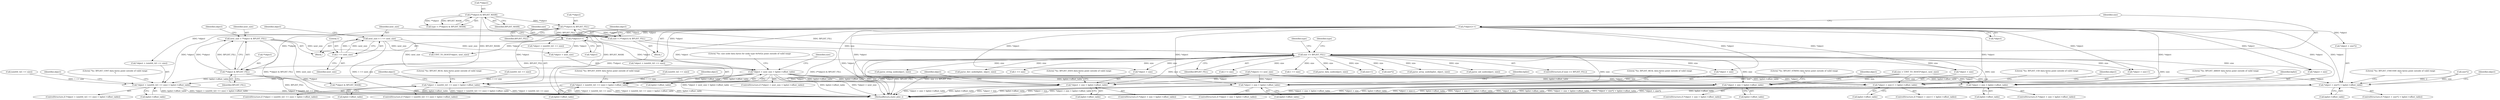 digraph "0_libplist_32ee5213fe64f1e10ec76c1ee861ee6f233120dd@pointer" {
"1000187" [label="(Call,*object + next_size > bplist->offset_table)"];
"1000178" [label="(Call,(*object)++)"];
"1000131" [label="(Call,(*object)++)"];
"1000181" [label="(Call,next_size = 1 << next_size)"];
"1000183" [label="(Call,1 << next_size)"];
"1000150" [label="(Call,next_size = **object & BPLIST_FILL)"];
"1000152" [label="(Call,**object & BPLIST_FILL)"];
"1000126" [label="(Call,(**object) & BPLIST_FILL)"];
"1000119" [label="(Call,(**object) & BPLIST_MASK)"];
"1000135" [label="(Call,size == BPLIST_FILL)"];
"1000124" [label="(Call,size = (**object) & BPLIST_FILL)"];
"1000278" [label="(Call,*object + (uint64_t)(1 << size) > bplist->offset_table)"];
"1000302" [label="(Call,*object + (uint64_t)(1 << size) > bplist->offset_table)"];
"1000336" [label="(Call,*object + (uint64_t)(1 << size) > bplist->offset_table)"];
"1000360" [label="(Call,*object + size > bplist->offset_table)"];
"1000380" [label="(Call,*object + size > bplist->offset_table)"];
"1000412" [label="(Call,*object + size*2 > bplist->offset_table)"];
"1000435" [label="(Call,*object + size > bplist->offset_table)"];
"1000456" [label="(Call,*object + size+1 > bplist->offset_table)"];
"1000478" [label="(Call,*object + size > bplist->offset_table)"];
"1000436" [label="(Call,*object + size)"];
"1000123" [label="(Identifier,BPLIST_MASK)"];
"1000326" [label="(Call,3 != size)"];
"1000284" [label="(Call,1 << size)"];
"1000208" [label="(Call,(*object) += next_size)"];
"1000494" [label="(Identifier,bplist)"];
"1000136" [label="(Identifier,size)"];
"1000152" [label="(Call,**object & BPLIST_FILL)"];
"1000381" [label="(Call,*object + size)"];
"1000162" [label="(Identifier,object)"];
"1000375" [label="(Call,parse_data_node(object, size))"];
"1000133" [label="(Identifier,object)"];
"1000434" [label="(ControlStructure,if (*object + size > bplist->offset_table))"];
"1000197" [label="(Literal,\"%s: size node data bytes for node type 0x%02x point outside of valid range\n\")"];
"1000190" [label="(Identifier,object)"];
"1000435" [label="(Call,*object + size > bplist->offset_table)"];
"1000390" [label="(Literal,\"%s: BPLIST_STRING data bytes point outside of valid range\n\")"];
"1000148" [label="(Block,)"];
"1000356" [label="(Identifier,object)"];
"1000460" [label="(Call,size+1)"];
"1000440" [label="(Call,bplist->offset_table)"];
"1000401" [label="(Call,size*2)"];
"1000204" [label="(Call,UINT_TO_HOST(*object, next_size))"];
"1000178" [label="(Call,(*object)++)"];
"1000125" [label="(Identifier,size)"];
"1000302" [label="(Call,*object + (uint64_t)(1 << size) > bplist->offset_table)"];
"1000186" [label="(ControlStructure,if (*object + next_size > bplist->offset_table))"];
"1000120" [label="(Call,**object)"];
"1000117" [label="(Call,type = (**object) & BPLIST_MASK)"];
"1000132" [label="(Call,*object)"];
"1000385" [label="(Call,bplist->offset_table)"];
"1000187" [label="(Call,*object + next_size > bplist->offset_table)"];
"1000445" [label="(Literal,\"%s: BPLIST_ARRAY data bytes point outside of valid range\n\")"];
"1000456" [label="(Call,*object + size+1 > bplist->offset_table)"];
"1000279" [label="(Call,*object + (uint64_t)(1 << size))"];
"1000455" [label="(ControlStructure,if (*object + size+1 > bplist->offset_table))"];
"1000287" [label="(Call,bplist->offset_table)"];
"1000451" [label="(Identifier,bplist)"];
"1000468" [label="(Literal,\"%s: BPLIST_UID data bytes point outside of valid range\n\")"];
"1000361" [label="(Call,*object + size)"];
"1000181" [label="(Call,next_size = 1 << next_size)"];
"1000337" [label="(Call,*object + (uint64_t)(1 << size))"];
"1000298" [label="(Identifier,object)"];
"1000450" [label="(Call,parse_array_node(bplist, object, size))"];
"1000424" [label="(Literal,\"%s: BPLIST_UNICODE data bytes point outside of valid range\n\")"];
"1000156" [label="(Identifier,BPLIST_FILL)"];
"1000306" [label="(Call,(uint64_t)(1 << size))"];
"1000463" [label="(Call,bplist->offset_table)"];
"1000483" [label="(Call,bplist->offset_table)"];
"1000376" [label="(Identifier,object)"];
"1000473" [label="(Call,parse_uid_node(object, size))"];
"1000350" [label="(Literal,\"%s: BPLIST_DATE data bytes point outside of valid range\n\")"];
"1000103" [label="(Block,)"];
"1000416" [label="(Call,size*2)"];
"1000126" [label="(Call,(**object) & BPLIST_FILL)"];
"1000412" [label="(Call,*object + size*2 > bplist->offset_table)"];
"1000380" [label="(Call,*object + size > bplist->offset_table)"];
"1000134" [label="(ControlStructure,if (size == BPLIST_FILL))"];
"1000119" [label="(Call,(**object) & BPLIST_MASK)"];
"1000360" [label="(Call,*object + size > bplist->offset_table)"];
"1000340" [label="(Call,(uint64_t)(1 << size))"];
"1000479" [label="(Call,*object + size)"];
"1000457" [label="(Call,*object + size+1)"];
"1000277" [label="(ControlStructure,if (*object + (uint64_t)(1 << size) > bplist->offset_table))"];
"1000345" [label="(Call,bplist->offset_table)"];
"1000379" [label="(ControlStructure,if (*object + size > bplist->offset_table))"];
"1000159" [label="(Call,**object & BPLIST_MASK)"];
"1000185" [label="(Identifier,next_size)"];
"1000322" [label="(Identifier,object)"];
"1000335" [label="(ControlStructure,if (*object + (uint64_t)(1 << size) > bplist->offset_table))"];
"1000202" [label="(Call,size = UINT_TO_HOST(*object, next_size))"];
"1000203" [label="(Identifier,size)"];
"1000192" [label="(Call,bplist->offset_table)"];
"1000124" [label="(Call,size = (**object) & BPLIST_FILL)"];
"1000419" [label="(Call,bplist->offset_table)"];
"1000216" [label="(Identifier,type)"];
"1000150" [label="(Call,next_size = **object & BPLIST_FILL)"];
"1000316" [label="(Literal,\"%s: BPLIST_REAL data bytes point outside of valid range\n\")"];
"1000278" [label="(Call,*object + (uint64_t)(1 << size) > bplist->offset_table)"];
"1000474" [label="(Identifier,object)"];
"1000301" [label="(ControlStructure,if (*object + (uint64_t)(1 << size) > bplist->offset_table))"];
"1000183" [label="(Call,1 << next_size)"];
"1000140" [label="(Identifier,type)"];
"1000365" [label="(Call,bplist->offset_table)"];
"1000153" [label="(Call,**object)"];
"1000506" [label="(MethodReturn,static plist_t)"];
"1000311" [label="(Call,bplist->offset_table)"];
"1000127" [label="(Call,**object)"];
"1000188" [label="(Call,*object + next_size)"];
"1000303" [label="(Call,*object + (uint64_t)(1 << size))"];
"1000370" [label="(Literal,\"%s: BPLIST_DATA data bytes point outside of valid range\n\")"];
"1000477" [label="(ControlStructure,if (*object + size > bplist->offset_table))"];
"1000282" [label="(Call,(uint64_t)(1 << size))"];
"1000336" [label="(Call,*object + (uint64_t)(1 << size) > bplist->offset_table)"];
"1000182" [label="(Identifier,next_size)"];
"1000413" [label="(Call,*object + size*2)"];
"1000137" [label="(Identifier,BPLIST_FILL)"];
"1000135" [label="(Call,size == BPLIST_FILL)"];
"1000131" [label="(Call,(*object)++)"];
"1000411" [label="(ControlStructure,if (*object + size*2 > bplist->offset_table))"];
"1000130" [label="(Identifier,BPLIST_FILL)"];
"1000395" [label="(Call,parse_string_node(object, size))"];
"1000493" [label="(Call,parse_dict_node(bplist, object, size))"];
"1000151" [label="(Identifier,next_size)"];
"1000396" [label="(Identifier,object)"];
"1000179" [label="(Call,*object)"];
"1000488" [label="(Literal,\"%s: BPLIST_REAL data bytes point outside of valid range\n\")"];
"1000184" [label="(Literal,1)"];
"1000292" [label="(Literal,\"%s: BPLIST_UINT data bytes point outside of valid range\n\")"];
"1000478" [label="(Call,*object + size > bplist->offset_table)"];
"1000359" [label="(ControlStructure,if (*object + size > bplist->offset_table))"];
"1000430" [label="(Identifier,object)"];
"1000308" [label="(Call,1 << size)"];
"1000187" -> "1000186"  [label="AST: "];
"1000187" -> "1000192"  [label="CFG: "];
"1000188" -> "1000187"  [label="AST: "];
"1000192" -> "1000187"  [label="AST: "];
"1000197" -> "1000187"  [label="CFG: "];
"1000203" -> "1000187"  [label="CFG: "];
"1000187" -> "1000506"  [label="DDG: *object + next_size"];
"1000187" -> "1000506"  [label="DDG: *object + next_size > bplist->offset_table"];
"1000187" -> "1000506"  [label="DDG: bplist->offset_table"];
"1000178" -> "1000187"  [label="DDG: *object"];
"1000181" -> "1000187"  [label="DDG: next_size"];
"1000187" -> "1000278"  [label="DDG: bplist->offset_table"];
"1000187" -> "1000302"  [label="DDG: bplist->offset_table"];
"1000187" -> "1000336"  [label="DDG: bplist->offset_table"];
"1000187" -> "1000360"  [label="DDG: bplist->offset_table"];
"1000187" -> "1000380"  [label="DDG: bplist->offset_table"];
"1000187" -> "1000412"  [label="DDG: bplist->offset_table"];
"1000187" -> "1000435"  [label="DDG: bplist->offset_table"];
"1000187" -> "1000456"  [label="DDG: bplist->offset_table"];
"1000187" -> "1000478"  [label="DDG: bplist->offset_table"];
"1000178" -> "1000148"  [label="AST: "];
"1000178" -> "1000179"  [label="CFG: "];
"1000179" -> "1000178"  [label="AST: "];
"1000182" -> "1000178"  [label="CFG: "];
"1000131" -> "1000178"  [label="DDG: *object"];
"1000178" -> "1000188"  [label="DDG: *object"];
"1000178" -> "1000204"  [label="DDG: *object"];
"1000131" -> "1000103"  [label="AST: "];
"1000131" -> "1000132"  [label="CFG: "];
"1000132" -> "1000131"  [label="AST: "];
"1000136" -> "1000131"  [label="CFG: "];
"1000131" -> "1000506"  [label="DDG: *object"];
"1000131" -> "1000278"  [label="DDG: *object"];
"1000131" -> "1000279"  [label="DDG: *object"];
"1000131" -> "1000302"  [label="DDG: *object"];
"1000131" -> "1000303"  [label="DDG: *object"];
"1000131" -> "1000336"  [label="DDG: *object"];
"1000131" -> "1000337"  [label="DDG: *object"];
"1000131" -> "1000360"  [label="DDG: *object"];
"1000131" -> "1000361"  [label="DDG: *object"];
"1000131" -> "1000380"  [label="DDG: *object"];
"1000131" -> "1000381"  [label="DDG: *object"];
"1000131" -> "1000412"  [label="DDG: *object"];
"1000131" -> "1000413"  [label="DDG: *object"];
"1000131" -> "1000435"  [label="DDG: *object"];
"1000131" -> "1000436"  [label="DDG: *object"];
"1000131" -> "1000456"  [label="DDG: *object"];
"1000131" -> "1000457"  [label="DDG: *object"];
"1000131" -> "1000478"  [label="DDG: *object"];
"1000131" -> "1000479"  [label="DDG: *object"];
"1000181" -> "1000148"  [label="AST: "];
"1000181" -> "1000183"  [label="CFG: "];
"1000182" -> "1000181"  [label="AST: "];
"1000183" -> "1000181"  [label="AST: "];
"1000190" -> "1000181"  [label="CFG: "];
"1000181" -> "1000506"  [label="DDG: 1 << next_size"];
"1000183" -> "1000181"  [label="DDG: 1"];
"1000183" -> "1000181"  [label="DDG: next_size"];
"1000181" -> "1000188"  [label="DDG: next_size"];
"1000181" -> "1000204"  [label="DDG: next_size"];
"1000183" -> "1000185"  [label="CFG: "];
"1000184" -> "1000183"  [label="AST: "];
"1000185" -> "1000183"  [label="AST: "];
"1000150" -> "1000183"  [label="DDG: next_size"];
"1000150" -> "1000148"  [label="AST: "];
"1000150" -> "1000152"  [label="CFG: "];
"1000151" -> "1000150"  [label="AST: "];
"1000152" -> "1000150"  [label="AST: "];
"1000162" -> "1000150"  [label="CFG: "];
"1000150" -> "1000506"  [label="DDG: next_size"];
"1000150" -> "1000506"  [label="DDG: **object & BPLIST_FILL"];
"1000152" -> "1000150"  [label="DDG: **object"];
"1000152" -> "1000150"  [label="DDG: BPLIST_FILL"];
"1000152" -> "1000156"  [label="CFG: "];
"1000153" -> "1000152"  [label="AST: "];
"1000156" -> "1000152"  [label="AST: "];
"1000152" -> "1000506"  [label="DDG: BPLIST_FILL"];
"1000126" -> "1000152"  [label="DDG: **object"];
"1000135" -> "1000152"  [label="DDG: BPLIST_FILL"];
"1000152" -> "1000159"  [label="DDG: **object"];
"1000126" -> "1000124"  [label="AST: "];
"1000126" -> "1000130"  [label="CFG: "];
"1000127" -> "1000126"  [label="AST: "];
"1000130" -> "1000126"  [label="AST: "];
"1000124" -> "1000126"  [label="CFG: "];
"1000126" -> "1000506"  [label="DDG: **object"];
"1000126" -> "1000124"  [label="DDG: **object"];
"1000126" -> "1000124"  [label="DDG: BPLIST_FILL"];
"1000119" -> "1000126"  [label="DDG: **object"];
"1000126" -> "1000135"  [label="DDG: BPLIST_FILL"];
"1000119" -> "1000117"  [label="AST: "];
"1000119" -> "1000123"  [label="CFG: "];
"1000120" -> "1000119"  [label="AST: "];
"1000123" -> "1000119"  [label="AST: "];
"1000117" -> "1000119"  [label="CFG: "];
"1000119" -> "1000506"  [label="DDG: BPLIST_MASK"];
"1000119" -> "1000117"  [label="DDG: **object"];
"1000119" -> "1000117"  [label="DDG: BPLIST_MASK"];
"1000119" -> "1000159"  [label="DDG: BPLIST_MASK"];
"1000135" -> "1000134"  [label="AST: "];
"1000135" -> "1000137"  [label="CFG: "];
"1000136" -> "1000135"  [label="AST: "];
"1000137" -> "1000135"  [label="AST: "];
"1000140" -> "1000135"  [label="CFG: "];
"1000216" -> "1000135"  [label="CFG: "];
"1000135" -> "1000506"  [label="DDG: size == BPLIST_FILL"];
"1000135" -> "1000506"  [label="DDG: size"];
"1000135" -> "1000506"  [label="DDG: BPLIST_FILL"];
"1000124" -> "1000135"  [label="DDG: size"];
"1000135" -> "1000284"  [label="DDG: size"];
"1000135" -> "1000308"  [label="DDG: size"];
"1000135" -> "1000326"  [label="DDG: size"];
"1000135" -> "1000360"  [label="DDG: size"];
"1000135" -> "1000361"  [label="DDG: size"];
"1000135" -> "1000375"  [label="DDG: size"];
"1000135" -> "1000380"  [label="DDG: size"];
"1000135" -> "1000381"  [label="DDG: size"];
"1000135" -> "1000395"  [label="DDG: size"];
"1000135" -> "1000401"  [label="DDG: size"];
"1000135" -> "1000435"  [label="DDG: size"];
"1000135" -> "1000436"  [label="DDG: size"];
"1000135" -> "1000450"  [label="DDG: size"];
"1000135" -> "1000456"  [label="DDG: size"];
"1000135" -> "1000457"  [label="DDG: size"];
"1000135" -> "1000460"  [label="DDG: size"];
"1000135" -> "1000473"  [label="DDG: size"];
"1000135" -> "1000478"  [label="DDG: size"];
"1000135" -> "1000479"  [label="DDG: size"];
"1000135" -> "1000493"  [label="DDG: size"];
"1000124" -> "1000103"  [label="AST: "];
"1000125" -> "1000124"  [label="AST: "];
"1000133" -> "1000124"  [label="CFG: "];
"1000124" -> "1000506"  [label="DDG: (**object) & BPLIST_FILL"];
"1000278" -> "1000277"  [label="AST: "];
"1000278" -> "1000287"  [label="CFG: "];
"1000279" -> "1000278"  [label="AST: "];
"1000287" -> "1000278"  [label="AST: "];
"1000292" -> "1000278"  [label="CFG: "];
"1000298" -> "1000278"  [label="CFG: "];
"1000278" -> "1000506"  [label="DDG: bplist->offset_table"];
"1000278" -> "1000506"  [label="DDG: *object + (uint64_t)(1 << size) > bplist->offset_table"];
"1000278" -> "1000506"  [label="DDG: *object + (uint64_t)(1 << size)"];
"1000208" -> "1000278"  [label="DDG: *object"];
"1000282" -> "1000278"  [label="DDG: 1 << size"];
"1000302" -> "1000301"  [label="AST: "];
"1000302" -> "1000311"  [label="CFG: "];
"1000303" -> "1000302"  [label="AST: "];
"1000311" -> "1000302"  [label="AST: "];
"1000316" -> "1000302"  [label="CFG: "];
"1000322" -> "1000302"  [label="CFG: "];
"1000302" -> "1000506"  [label="DDG: *object + (uint64_t)(1 << size)"];
"1000302" -> "1000506"  [label="DDG: bplist->offset_table"];
"1000302" -> "1000506"  [label="DDG: *object + (uint64_t)(1 << size) > bplist->offset_table"];
"1000208" -> "1000302"  [label="DDG: *object"];
"1000306" -> "1000302"  [label="DDG: 1 << size"];
"1000336" -> "1000335"  [label="AST: "];
"1000336" -> "1000345"  [label="CFG: "];
"1000337" -> "1000336"  [label="AST: "];
"1000345" -> "1000336"  [label="AST: "];
"1000350" -> "1000336"  [label="CFG: "];
"1000356" -> "1000336"  [label="CFG: "];
"1000336" -> "1000506"  [label="DDG: *object + (uint64_t)(1 << size) > bplist->offset_table"];
"1000336" -> "1000506"  [label="DDG: bplist->offset_table"];
"1000336" -> "1000506"  [label="DDG: *object + (uint64_t)(1 << size)"];
"1000208" -> "1000336"  [label="DDG: *object"];
"1000340" -> "1000336"  [label="DDG: 1 << size"];
"1000360" -> "1000359"  [label="AST: "];
"1000360" -> "1000365"  [label="CFG: "];
"1000361" -> "1000360"  [label="AST: "];
"1000365" -> "1000360"  [label="AST: "];
"1000370" -> "1000360"  [label="CFG: "];
"1000376" -> "1000360"  [label="CFG: "];
"1000360" -> "1000506"  [label="DDG: bplist->offset_table"];
"1000360" -> "1000506"  [label="DDG: *object + size"];
"1000360" -> "1000506"  [label="DDG: *object + size > bplist->offset_table"];
"1000208" -> "1000360"  [label="DDG: *object"];
"1000202" -> "1000360"  [label="DDG: size"];
"1000380" -> "1000379"  [label="AST: "];
"1000380" -> "1000385"  [label="CFG: "];
"1000381" -> "1000380"  [label="AST: "];
"1000385" -> "1000380"  [label="AST: "];
"1000390" -> "1000380"  [label="CFG: "];
"1000396" -> "1000380"  [label="CFG: "];
"1000380" -> "1000506"  [label="DDG: *object + size > bplist->offset_table"];
"1000380" -> "1000506"  [label="DDG: *object + size"];
"1000380" -> "1000506"  [label="DDG: bplist->offset_table"];
"1000208" -> "1000380"  [label="DDG: *object"];
"1000202" -> "1000380"  [label="DDG: size"];
"1000412" -> "1000411"  [label="AST: "];
"1000412" -> "1000419"  [label="CFG: "];
"1000413" -> "1000412"  [label="AST: "];
"1000419" -> "1000412"  [label="AST: "];
"1000424" -> "1000412"  [label="CFG: "];
"1000430" -> "1000412"  [label="CFG: "];
"1000412" -> "1000506"  [label="DDG: *object + size*2 > bplist->offset_table"];
"1000412" -> "1000506"  [label="DDG: *object + size*2"];
"1000412" -> "1000506"  [label="DDG: bplist->offset_table"];
"1000208" -> "1000412"  [label="DDG: *object"];
"1000416" -> "1000412"  [label="DDG: size"];
"1000416" -> "1000412"  [label="DDG: 2"];
"1000435" -> "1000434"  [label="AST: "];
"1000435" -> "1000440"  [label="CFG: "];
"1000436" -> "1000435"  [label="AST: "];
"1000440" -> "1000435"  [label="AST: "];
"1000445" -> "1000435"  [label="CFG: "];
"1000451" -> "1000435"  [label="CFG: "];
"1000435" -> "1000506"  [label="DDG: *object + size"];
"1000435" -> "1000506"  [label="DDG: bplist->offset_table"];
"1000435" -> "1000506"  [label="DDG: *object + size > bplist->offset_table"];
"1000208" -> "1000435"  [label="DDG: *object"];
"1000202" -> "1000435"  [label="DDG: size"];
"1000456" -> "1000455"  [label="AST: "];
"1000456" -> "1000463"  [label="CFG: "];
"1000457" -> "1000456"  [label="AST: "];
"1000463" -> "1000456"  [label="AST: "];
"1000468" -> "1000456"  [label="CFG: "];
"1000474" -> "1000456"  [label="CFG: "];
"1000456" -> "1000506"  [label="DDG: *object + size+1"];
"1000456" -> "1000506"  [label="DDG: bplist->offset_table"];
"1000456" -> "1000506"  [label="DDG: *object + size+1 > bplist->offset_table"];
"1000208" -> "1000456"  [label="DDG: *object"];
"1000202" -> "1000456"  [label="DDG: size"];
"1000478" -> "1000477"  [label="AST: "];
"1000478" -> "1000483"  [label="CFG: "];
"1000479" -> "1000478"  [label="AST: "];
"1000483" -> "1000478"  [label="AST: "];
"1000488" -> "1000478"  [label="CFG: "];
"1000494" -> "1000478"  [label="CFG: "];
"1000478" -> "1000506"  [label="DDG: bplist->offset_table"];
"1000478" -> "1000506"  [label="DDG: *object + size"];
"1000478" -> "1000506"  [label="DDG: *object + size > bplist->offset_table"];
"1000208" -> "1000478"  [label="DDG: *object"];
"1000202" -> "1000478"  [label="DDG: size"];
}
